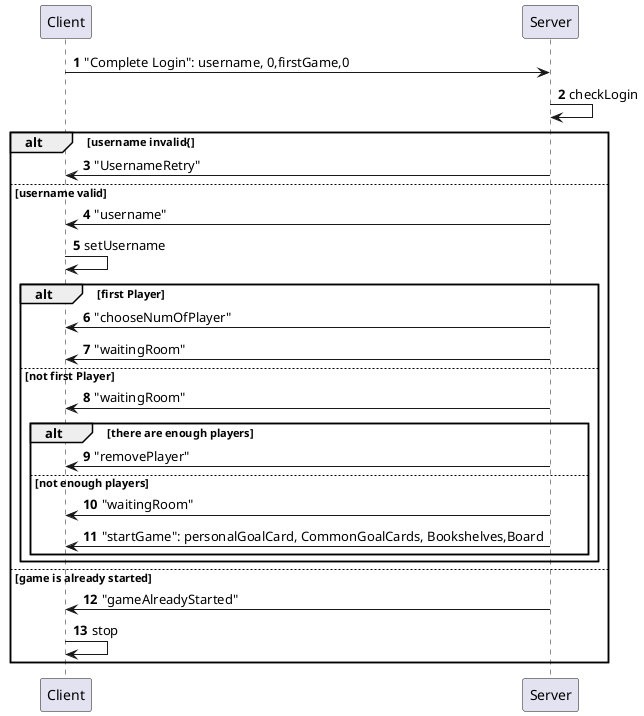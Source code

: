 @startuml
'https://plantuml.com/sequence-diagram

autonumber

Client -> Server: "Complete Login": username, 0,firstGame,0
Server->Server: checkLogin

alt username invalid{
Server->Client: "UsernameRetry"
else username valid
Server->Client: "username"
Client->Client: setUsername
alt first Player
Server->Client: "chooseNumOfPlayer"
Server->Client: "waitingRoom"
else not first Player
Server->Client: "waitingRoom"
alt there are enough players
Server->Client: "removePlayer"
else not enough players
Server->Client: "waitingRoom"
Server->Client: "startGame": personalGoalCard, CommonGoalCards, Bookshelves,Board
end
end
else game is already started
Server->Client: "gameAlreadyStarted"
Client->Client: stop
end

@enduml
